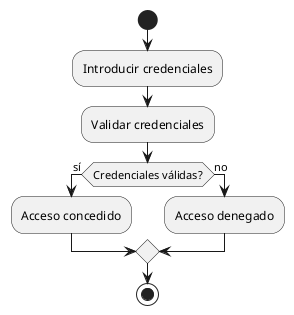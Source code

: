 @startuml
start

:Introducir credenciales;
:Validar credenciales;

if (Credenciales válidas?) then (sí)
  :Acceso concedido;
else (no)
  :Acceso denegado;
endif

stop
@enduml
